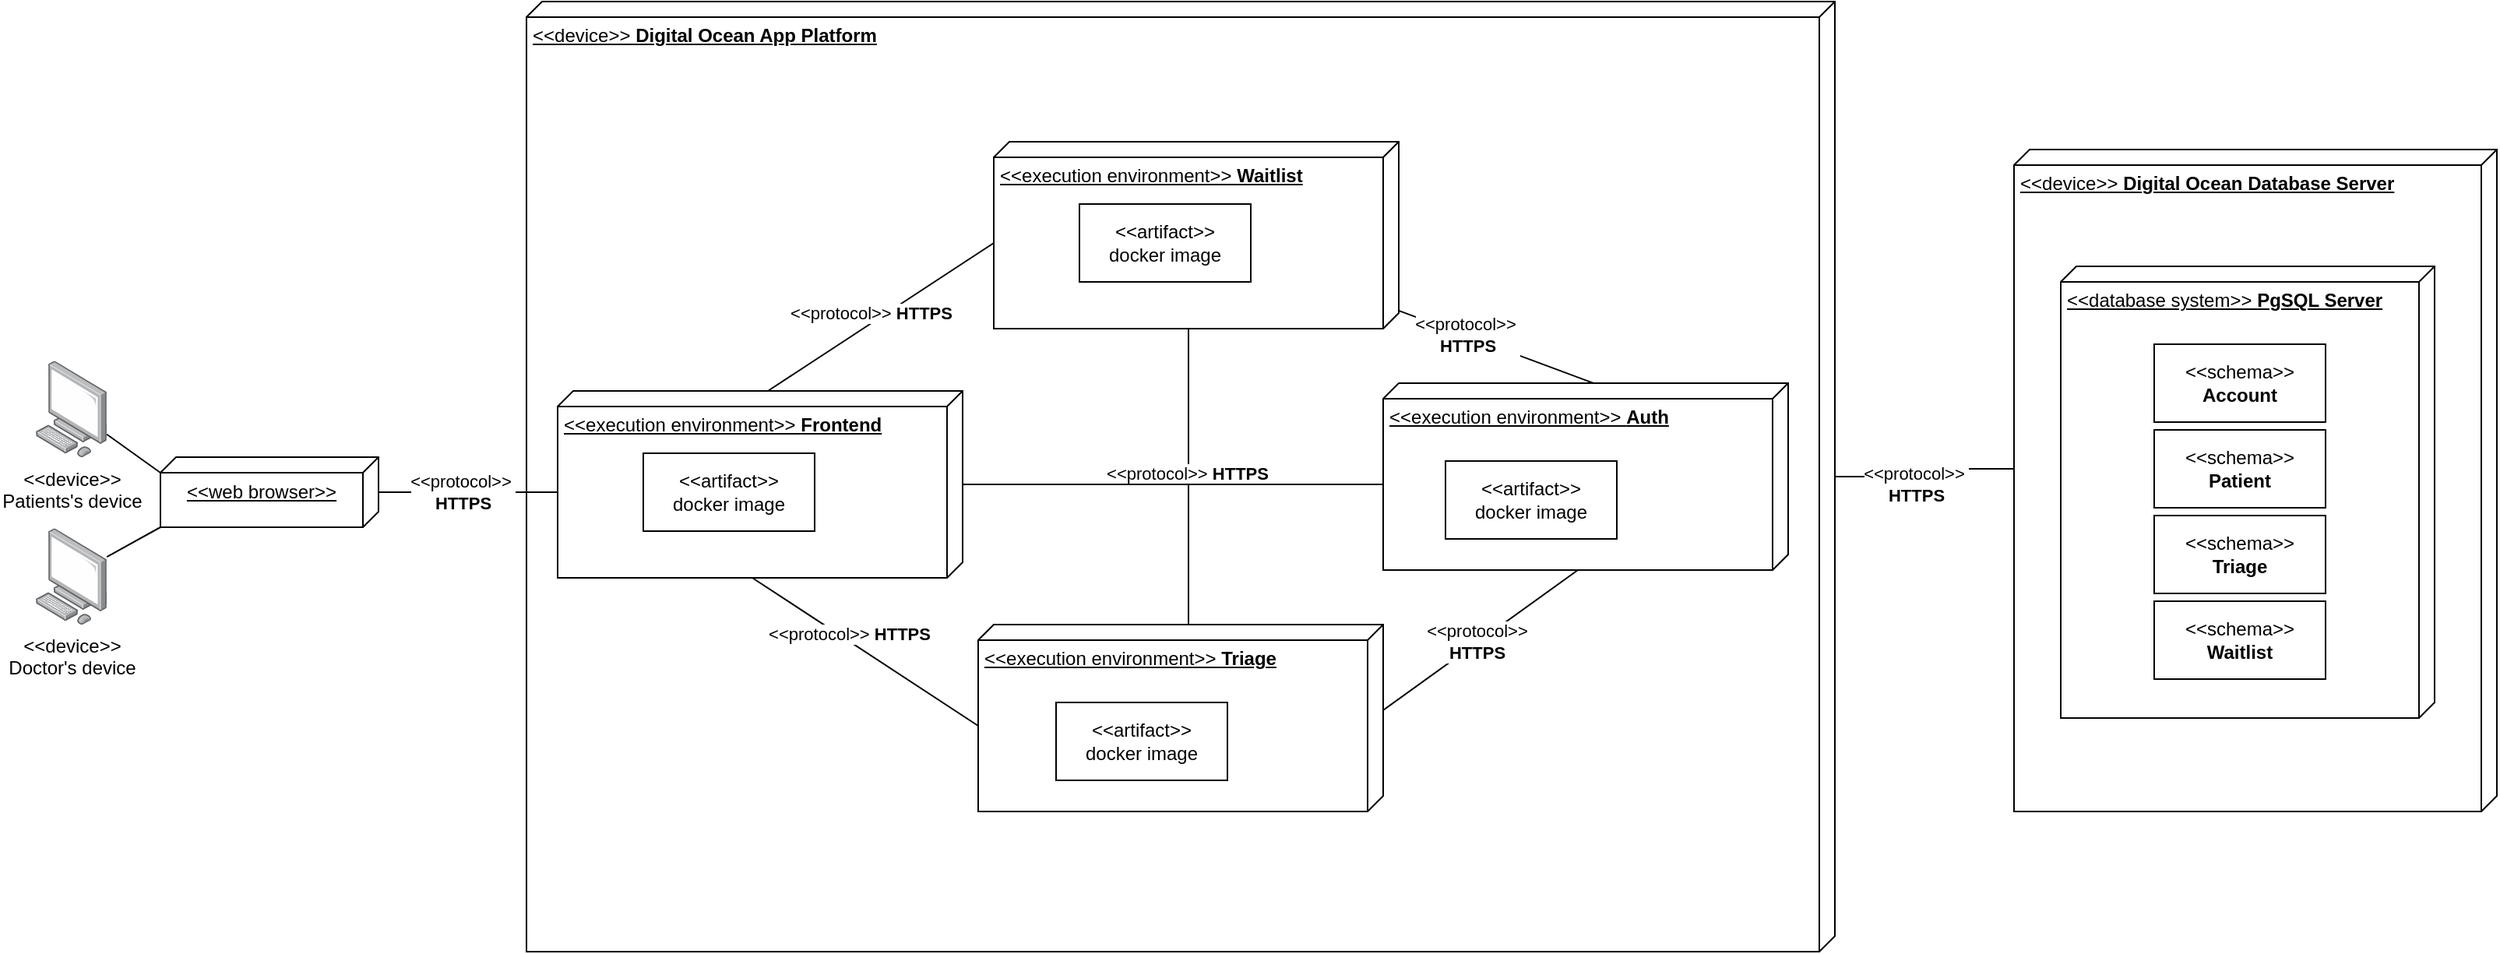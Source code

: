 <mxfile version="22.1.7" type="github">
  <diagram name="Page-1" id="YVCHDtTJ3HeiU3hXeIPN">
    <mxGraphModel dx="2074" dy="1118" grid="1" gridSize="10" guides="1" tooltips="1" connect="1" arrows="1" fold="1" page="1" pageScale="1" pageWidth="850" pageHeight="1100" math="0" shadow="0">
      <root>
        <mxCell id="0" />
        <mxCell id="1" parent="0" />
        <mxCell id="--JE3dBzEUqlvVUsnqfo-1" value="&amp;lt;&amp;lt;device&amp;gt;&amp;gt; &lt;b&gt;Digital Ocean App Platform&lt;/b&gt;" style="verticalAlign=top;align=left;spacingTop=8;spacingLeft=2;spacingRight=12;shape=cube;size=10;direction=south;fontStyle=4;html=1;whiteSpace=wrap;" parent="1" vertex="1">
          <mxGeometry x="425" y="50" width="840" height="610" as="geometry" />
        </mxCell>
        <mxCell id="--JE3dBzEUqlvVUsnqfo-20" value="" style="group" parent="1" vertex="1" connectable="0">
          <mxGeometry x="725" y="140" width="260" height="120" as="geometry" />
        </mxCell>
        <mxCell id="--JE3dBzEUqlvVUsnqfo-7" value="&amp;lt;&amp;lt;execution environment&amp;gt;&amp;gt; &lt;b&gt;Waitlist&lt;/b&gt;" style="verticalAlign=top;align=left;spacingTop=8;spacingLeft=2;spacingRight=12;shape=cube;size=10;direction=south;fontStyle=4;html=1;whiteSpace=wrap;" parent="--JE3dBzEUqlvVUsnqfo-20" vertex="1">
          <mxGeometry width="260" height="120" as="geometry" />
        </mxCell>
        <mxCell id="--JE3dBzEUqlvVUsnqfo-14" value="&amp;lt;&amp;lt;artifact&amp;gt;&amp;gt;&lt;br&gt;docker image" style="html=1;whiteSpace=wrap;" parent="--JE3dBzEUqlvVUsnqfo-20" vertex="1">
          <mxGeometry x="55" y="40" width="110" height="50" as="geometry" />
        </mxCell>
        <mxCell id="--JE3dBzEUqlvVUsnqfo-21" value="" style="group" parent="1" vertex="1" connectable="0">
          <mxGeometry x="715" y="450" width="260" height="120" as="geometry" />
        </mxCell>
        <mxCell id="--JE3dBzEUqlvVUsnqfo-6" value="&amp;lt;&amp;lt;execution environment&amp;gt;&amp;gt; &lt;b&gt;Triage&lt;/b&gt;" style="verticalAlign=top;align=left;spacingTop=8;spacingLeft=2;spacingRight=12;shape=cube;size=10;direction=south;fontStyle=4;html=1;whiteSpace=wrap;" parent="--JE3dBzEUqlvVUsnqfo-21" vertex="1">
          <mxGeometry width="260" height="120" as="geometry" />
        </mxCell>
        <mxCell id="--JE3dBzEUqlvVUsnqfo-12" value="&amp;lt;&amp;lt;artifact&amp;gt;&amp;gt;&lt;br&gt;docker image" style="html=1;whiteSpace=wrap;" parent="--JE3dBzEUqlvVUsnqfo-21" vertex="1">
          <mxGeometry x="50" y="50" width="110" height="50" as="geometry" />
        </mxCell>
        <mxCell id="--JE3dBzEUqlvVUsnqfo-22" value="" style="group" parent="1" vertex="1" connectable="0">
          <mxGeometry x="975" y="295" width="260" height="120" as="geometry" />
        </mxCell>
        <mxCell id="--JE3dBzEUqlvVUsnqfo-3" value="&amp;lt;&amp;lt;execution environment&amp;gt;&amp;gt; &lt;b&gt;Auth&lt;/b&gt;" style="verticalAlign=top;align=left;spacingTop=8;spacingLeft=2;spacingRight=12;shape=cube;size=10;direction=south;fontStyle=4;html=1;whiteSpace=wrap;" parent="--JE3dBzEUqlvVUsnqfo-22" vertex="1">
          <mxGeometry width="260" height="120" as="geometry" />
        </mxCell>
        <mxCell id="--JE3dBzEUqlvVUsnqfo-9" value="&amp;lt;&amp;lt;artifact&amp;gt;&amp;gt;&lt;br&gt;docker image" style="html=1;whiteSpace=wrap;" parent="--JE3dBzEUqlvVUsnqfo-22" vertex="1">
          <mxGeometry x="40" y="50" width="110" height="50" as="geometry" />
        </mxCell>
        <mxCell id="--JE3dBzEUqlvVUsnqfo-26" style="rounded=0;orthogonalLoop=1;jettySize=auto;html=1;entryX=0;entryY=0;entryDx=0;entryDy=125;entryPerimeter=0;endArrow=none;endFill=0;exitX=0;exitY=0;exitDx=120;exitDy=135;exitPerimeter=0;" parent="1" source="--JE3dBzEUqlvVUsnqfo-7" target="--JE3dBzEUqlvVUsnqfo-6" edge="1">
          <mxGeometry relative="1" as="geometry" />
        </mxCell>
        <mxCell id="--JE3dBzEUqlvVUsnqfo-29" value="&amp;lt;&amp;lt;protocol&amp;gt;&amp;gt; &lt;b&gt;HTTPS&lt;/b&gt;" style="edgeLabel;html=1;align=center;verticalAlign=middle;resizable=0;points=[];" parent="--JE3dBzEUqlvVUsnqfo-26" vertex="1" connectable="0">
          <mxGeometry x="-0.025" y="-1" relative="1" as="geometry">
            <mxPoint as="offset" />
          </mxGeometry>
        </mxCell>
        <mxCell id="--JE3dBzEUqlvVUsnqfo-27" style="rounded=0;orthogonalLoop=1;jettySize=auto;html=1;entryX=0;entryY=0;entryDx=0;entryDy=125;entryPerimeter=0;endArrow=none;endFill=0;" parent="1" source="--JE3dBzEUqlvVUsnqfo-7" target="--JE3dBzEUqlvVUsnqfo-3" edge="1">
          <mxGeometry relative="1" as="geometry" />
        </mxCell>
        <mxCell id="--JE3dBzEUqlvVUsnqfo-30" value="&amp;lt;&amp;lt;protocol&amp;gt;&amp;gt;&amp;nbsp;&lt;br&gt;&lt;b style=&quot;border-color: var(--border-color);&quot;&gt;HTTPS&lt;/b&gt;" style="edgeLabel;html=1;align=center;verticalAlign=middle;resizable=0;points=[];" parent="--JE3dBzEUqlvVUsnqfo-27" vertex="1" connectable="0">
          <mxGeometry x="-0.311" y="1" relative="1" as="geometry">
            <mxPoint as="offset" />
          </mxGeometry>
        </mxCell>
        <mxCell id="--JE3dBzEUqlvVUsnqfo-28" style="rounded=0;orthogonalLoop=1;jettySize=auto;html=1;entryX=0;entryY=0;entryDx=55;entryDy=0;entryPerimeter=0;endArrow=none;endFill=0;exitX=0;exitY=0;exitDx=120;exitDy=135;exitPerimeter=0;" parent="1" source="--JE3dBzEUqlvVUsnqfo-3" target="--JE3dBzEUqlvVUsnqfo-6" edge="1">
          <mxGeometry relative="1" as="geometry" />
        </mxCell>
        <mxCell id="--JE3dBzEUqlvVUsnqfo-31" value="&amp;lt;&amp;lt;protocol&amp;gt;&amp;gt;&lt;br&gt;&lt;b style=&quot;border-color: var(--border-color);&quot;&gt;HTTPS&lt;/b&gt;" style="edgeLabel;html=1;align=center;verticalAlign=middle;resizable=0;points=[];" parent="--JE3dBzEUqlvVUsnqfo-28" vertex="1" connectable="0">
          <mxGeometry x="0.042" y="-1" relative="1" as="geometry">
            <mxPoint as="offset" />
          </mxGeometry>
        </mxCell>
        <mxCell id="--JE3dBzEUqlvVUsnqfo-32" style="edgeStyle=orthogonalEdgeStyle;rounded=0;orthogonalLoop=1;jettySize=auto;html=1;entryX=0;entryY=0;entryDx=205;entryDy=310;entryPerimeter=0;endArrow=none;endFill=0;" parent="1" source="--JE3dBzEUqlvVUsnqfo-1" target="--JE3dBzEUqlvVUsnqfo-15" edge="1">
          <mxGeometry relative="1" as="geometry" />
        </mxCell>
        <mxCell id="--JE3dBzEUqlvVUsnqfo-34" value="&amp;lt;&amp;lt;protocol&amp;gt;&amp;gt;&amp;nbsp;&lt;br&gt;&lt;b style=&quot;border-color: var(--border-color);&quot;&gt;HTTPS&lt;/b&gt;" style="edgeLabel;html=1;align=center;verticalAlign=middle;resizable=0;points=[];" parent="--JE3dBzEUqlvVUsnqfo-32" vertex="1" connectable="0">
          <mxGeometry x="-0.113" y="-5" relative="1" as="geometry">
            <mxPoint x="-1" as="offset" />
          </mxGeometry>
        </mxCell>
        <mxCell id="--JE3dBzEUqlvVUsnqfo-33" value="" style="group" parent="1" vertex="1" connectable="0">
          <mxGeometry x="1380" y="150" width="310" height="420" as="geometry" />
        </mxCell>
        <mxCell id="--JE3dBzEUqlvVUsnqfo-15" value="&amp;lt;&amp;lt;device&amp;gt;&amp;gt; &lt;b&gt;Digital Ocean Database Server&lt;/b&gt;" style="verticalAlign=top;align=left;spacingTop=8;spacingLeft=2;spacingRight=12;shape=cube;size=10;direction=south;fontStyle=4;html=1;whiteSpace=wrap;" parent="--JE3dBzEUqlvVUsnqfo-33" vertex="1">
          <mxGeometry y="-5" width="310" height="425" as="geometry" />
        </mxCell>
        <mxCell id="--JE3dBzEUqlvVUsnqfo-16" value="&amp;lt;&amp;lt;database system&amp;gt;&amp;gt; &lt;b&gt;PgSQL Server&lt;/b&gt;" style="verticalAlign=top;align=left;spacingTop=8;spacingLeft=2;spacingRight=12;shape=cube;size=10;direction=south;fontStyle=4;html=1;whiteSpace=wrap;" parent="--JE3dBzEUqlvVUsnqfo-33" vertex="1">
          <mxGeometry x="30" y="70" width="240" height="290" as="geometry" />
        </mxCell>
        <mxCell id="--JE3dBzEUqlvVUsnqfo-17" value="&amp;lt;&amp;lt;schema&amp;gt;&amp;gt;&lt;br&gt;&lt;b&gt;Account&lt;/b&gt;" style="html=1;whiteSpace=wrap;" parent="--JE3dBzEUqlvVUsnqfo-33" vertex="1">
          <mxGeometry x="90" y="120" width="110" height="50" as="geometry" />
        </mxCell>
        <mxCell id="--JE3dBzEUqlvVUsnqfo-18" value="&amp;lt;&amp;lt;schema&amp;gt;&amp;gt;&lt;br&gt;&lt;b&gt;Patient&lt;/b&gt;" style="html=1;whiteSpace=wrap;" parent="--JE3dBzEUqlvVUsnqfo-33" vertex="1">
          <mxGeometry x="90" y="175" width="110" height="50" as="geometry" />
        </mxCell>
        <mxCell id="--JE3dBzEUqlvVUsnqfo-19" value="&amp;lt;&amp;lt;schema&amp;gt;&amp;gt;&lt;br&gt;&lt;b&gt;Triage&lt;/b&gt;" style="html=1;whiteSpace=wrap;" parent="--JE3dBzEUqlvVUsnqfo-33" vertex="1">
          <mxGeometry x="90" y="230" width="110" height="50" as="geometry" />
        </mxCell>
        <mxCell id="6JBezXDPbV5h1wkgulPZ-6" value="&amp;lt;&amp;lt;schema&amp;gt;&amp;gt;&lt;br&gt;&lt;b&gt;Waitlist&lt;/b&gt;" style="html=1;whiteSpace=wrap;" parent="--JE3dBzEUqlvVUsnqfo-33" vertex="1">
          <mxGeometry x="90" y="285" width="110" height="50" as="geometry" />
        </mxCell>
        <mxCell id="lfdUtc-GP-L2ql-bySc0-1" value="" style="group" vertex="1" connectable="0" parent="1">
          <mxGeometry x="445" y="300" width="260" height="120" as="geometry" />
        </mxCell>
        <mxCell id="lfdUtc-GP-L2ql-bySc0-2" value="&amp;lt;&amp;lt;execution environment&amp;gt;&amp;gt; &lt;b&gt;Frontend&lt;/b&gt;" style="verticalAlign=top;align=left;spacingTop=8;spacingLeft=2;spacingRight=12;shape=cube;size=10;direction=south;fontStyle=4;html=1;whiteSpace=wrap;" vertex="1" parent="lfdUtc-GP-L2ql-bySc0-1">
          <mxGeometry width="260" height="120" as="geometry" />
        </mxCell>
        <mxCell id="lfdUtc-GP-L2ql-bySc0-3" value="&amp;lt;&amp;lt;artifact&amp;gt;&amp;gt;&lt;br&gt;docker image" style="html=1;whiteSpace=wrap;" vertex="1" parent="lfdUtc-GP-L2ql-bySc0-1">
          <mxGeometry x="55" y="40" width="110" height="50" as="geometry" />
        </mxCell>
        <mxCell id="lfdUtc-GP-L2ql-bySc0-4" style="rounded=0;orthogonalLoop=1;jettySize=auto;html=1;entryX=0;entryY=0;entryDx=65;entryDy=260;entryPerimeter=0;exitX=0;exitY=0;exitDx=0;exitDy=125;exitPerimeter=0;endArrow=none;endFill=0;" edge="1" parent="1" source="lfdUtc-GP-L2ql-bySc0-2" target="--JE3dBzEUqlvVUsnqfo-7">
          <mxGeometry relative="1" as="geometry" />
        </mxCell>
        <mxCell id="lfdUtc-GP-L2ql-bySc0-8" value="&amp;lt;&amp;lt;protocol&amp;gt;&amp;gt;&amp;nbsp;&lt;b style=&quot;border-color: var(--border-color);&quot;&gt;HTTPS&lt;/b&gt;" style="edgeLabel;html=1;align=center;verticalAlign=middle;resizable=0;points=[];" vertex="1" connectable="0" parent="lfdUtc-GP-L2ql-bySc0-4">
          <mxGeometry x="0.274" y="1" relative="1" as="geometry">
            <mxPoint x="-26" y="11" as="offset" />
          </mxGeometry>
        </mxCell>
        <mxCell id="lfdUtc-GP-L2ql-bySc0-5" style="rounded=0;orthogonalLoop=1;jettySize=auto;html=1;entryX=0;entryY=0;entryDx=65;entryDy=260;entryPerimeter=0;endArrow=none;endFill=0;" edge="1" parent="1" source="lfdUtc-GP-L2ql-bySc0-2" target="--JE3dBzEUqlvVUsnqfo-3">
          <mxGeometry relative="1" as="geometry" />
        </mxCell>
        <mxCell id="lfdUtc-GP-L2ql-bySc0-6" style="rounded=0;orthogonalLoop=1;jettySize=auto;html=1;entryX=0;entryY=0;entryDx=65;entryDy=260;entryPerimeter=0;exitX=0;exitY=0;exitDx=120;exitDy=135;exitPerimeter=0;endArrow=none;endFill=0;" edge="1" parent="1" source="lfdUtc-GP-L2ql-bySc0-2" target="--JE3dBzEUqlvVUsnqfo-6">
          <mxGeometry relative="1" as="geometry" />
        </mxCell>
        <mxCell id="lfdUtc-GP-L2ql-bySc0-9" value="&amp;lt;&amp;lt;protocol&amp;gt;&amp;gt;&amp;nbsp;&lt;b style=&quot;border-color: var(--border-color);&quot;&gt;HTTPS&lt;/b&gt;" style="edgeLabel;html=1;align=center;verticalAlign=middle;resizable=0;points=[];" vertex="1" connectable="0" parent="lfdUtc-GP-L2ql-bySc0-6">
          <mxGeometry x="-0.174" y="4" relative="1" as="geometry">
            <mxPoint as="offset" />
          </mxGeometry>
        </mxCell>
        <mxCell id="lfdUtc-GP-L2ql-bySc0-10" value="" style="group" vertex="1" connectable="0" parent="1">
          <mxGeometry x="190" y="342.5" width="140" height="45" as="geometry" />
        </mxCell>
        <mxCell id="lfdUtc-GP-L2ql-bySc0-11" value="&amp;lt;&amp;lt;web browser&amp;gt;&amp;gt;" style="verticalAlign=top;align=center;spacingTop=8;spacingLeft=2;spacingRight=12;shape=cube;size=10;direction=south;fontStyle=4;html=1;whiteSpace=wrap;" vertex="1" parent="lfdUtc-GP-L2ql-bySc0-10">
          <mxGeometry width="140" height="45" as="geometry" />
        </mxCell>
        <mxCell id="lfdUtc-GP-L2ql-bySc0-13" style="edgeStyle=orthogonalEdgeStyle;rounded=0;orthogonalLoop=1;jettySize=auto;html=1;entryX=0;entryY=0;entryDx=65;entryDy=260;entryPerimeter=0;endArrow=none;endFill=0;" edge="1" parent="1" source="lfdUtc-GP-L2ql-bySc0-11" target="lfdUtc-GP-L2ql-bySc0-2">
          <mxGeometry relative="1" as="geometry" />
        </mxCell>
        <mxCell id="lfdUtc-GP-L2ql-bySc0-14" value="&amp;lt;&amp;lt;protocol&amp;gt;&amp;gt;&amp;nbsp;&lt;br&gt;&lt;b style=&quot;border-color: var(--border-color);&quot;&gt;HTTPS&lt;/b&gt;" style="edgeLabel;html=1;align=center;verticalAlign=middle;resizable=0;points=[];fillColor=none;" vertex="1" connectable="0" parent="lfdUtc-GP-L2ql-bySc0-13">
          <mxGeometry x="-0.2" y="-2" relative="1" as="geometry">
            <mxPoint x="8" y="-2" as="offset" />
          </mxGeometry>
        </mxCell>
        <mxCell id="lfdUtc-GP-L2ql-bySc0-15" value="&amp;lt;&amp;lt;device&amp;gt;&amp;gt;&lt;br&gt;Patients&#39;s device" style="image;points=[];aspect=fixed;html=1;align=center;shadow=0;dashed=0;image=img/lib/allied_telesis/computer_and_terminals/Personal_Computer.svg;" vertex="1" parent="1">
          <mxGeometry x="110.0" y="280.7" width="45.6" height="61.8" as="geometry" />
        </mxCell>
        <mxCell id="lfdUtc-GP-L2ql-bySc0-16" value="&amp;lt;&amp;lt;device&amp;gt;&amp;gt;&lt;br&gt;Doctor&#39;s device" style="image;points=[];aspect=fixed;html=1;align=center;shadow=0;dashed=0;image=img/lib/allied_telesis/computer_and_terminals/Personal_Computer.svg;" vertex="1" parent="1">
          <mxGeometry x="110" y="388.2" width="45.6" height="61.8" as="geometry" />
        </mxCell>
        <mxCell id="lfdUtc-GP-L2ql-bySc0-19" style="rounded=0;orthogonalLoop=1;jettySize=auto;html=1;entryX=1;entryY=1;entryDx=0;entryDy=0;entryPerimeter=0;endArrow=none;endFill=0;" edge="1" parent="1" source="lfdUtc-GP-L2ql-bySc0-16" target="lfdUtc-GP-L2ql-bySc0-11">
          <mxGeometry relative="1" as="geometry" />
        </mxCell>
        <mxCell id="lfdUtc-GP-L2ql-bySc0-20" style="rounded=0;orthogonalLoop=1;jettySize=auto;html=1;entryX=0;entryY=0;entryDx=10;entryDy=140;entryPerimeter=0;endArrow=none;endFill=0;" edge="1" parent="1" source="lfdUtc-GP-L2ql-bySc0-15" target="lfdUtc-GP-L2ql-bySc0-11">
          <mxGeometry relative="1" as="geometry" />
        </mxCell>
      </root>
    </mxGraphModel>
  </diagram>
</mxfile>
